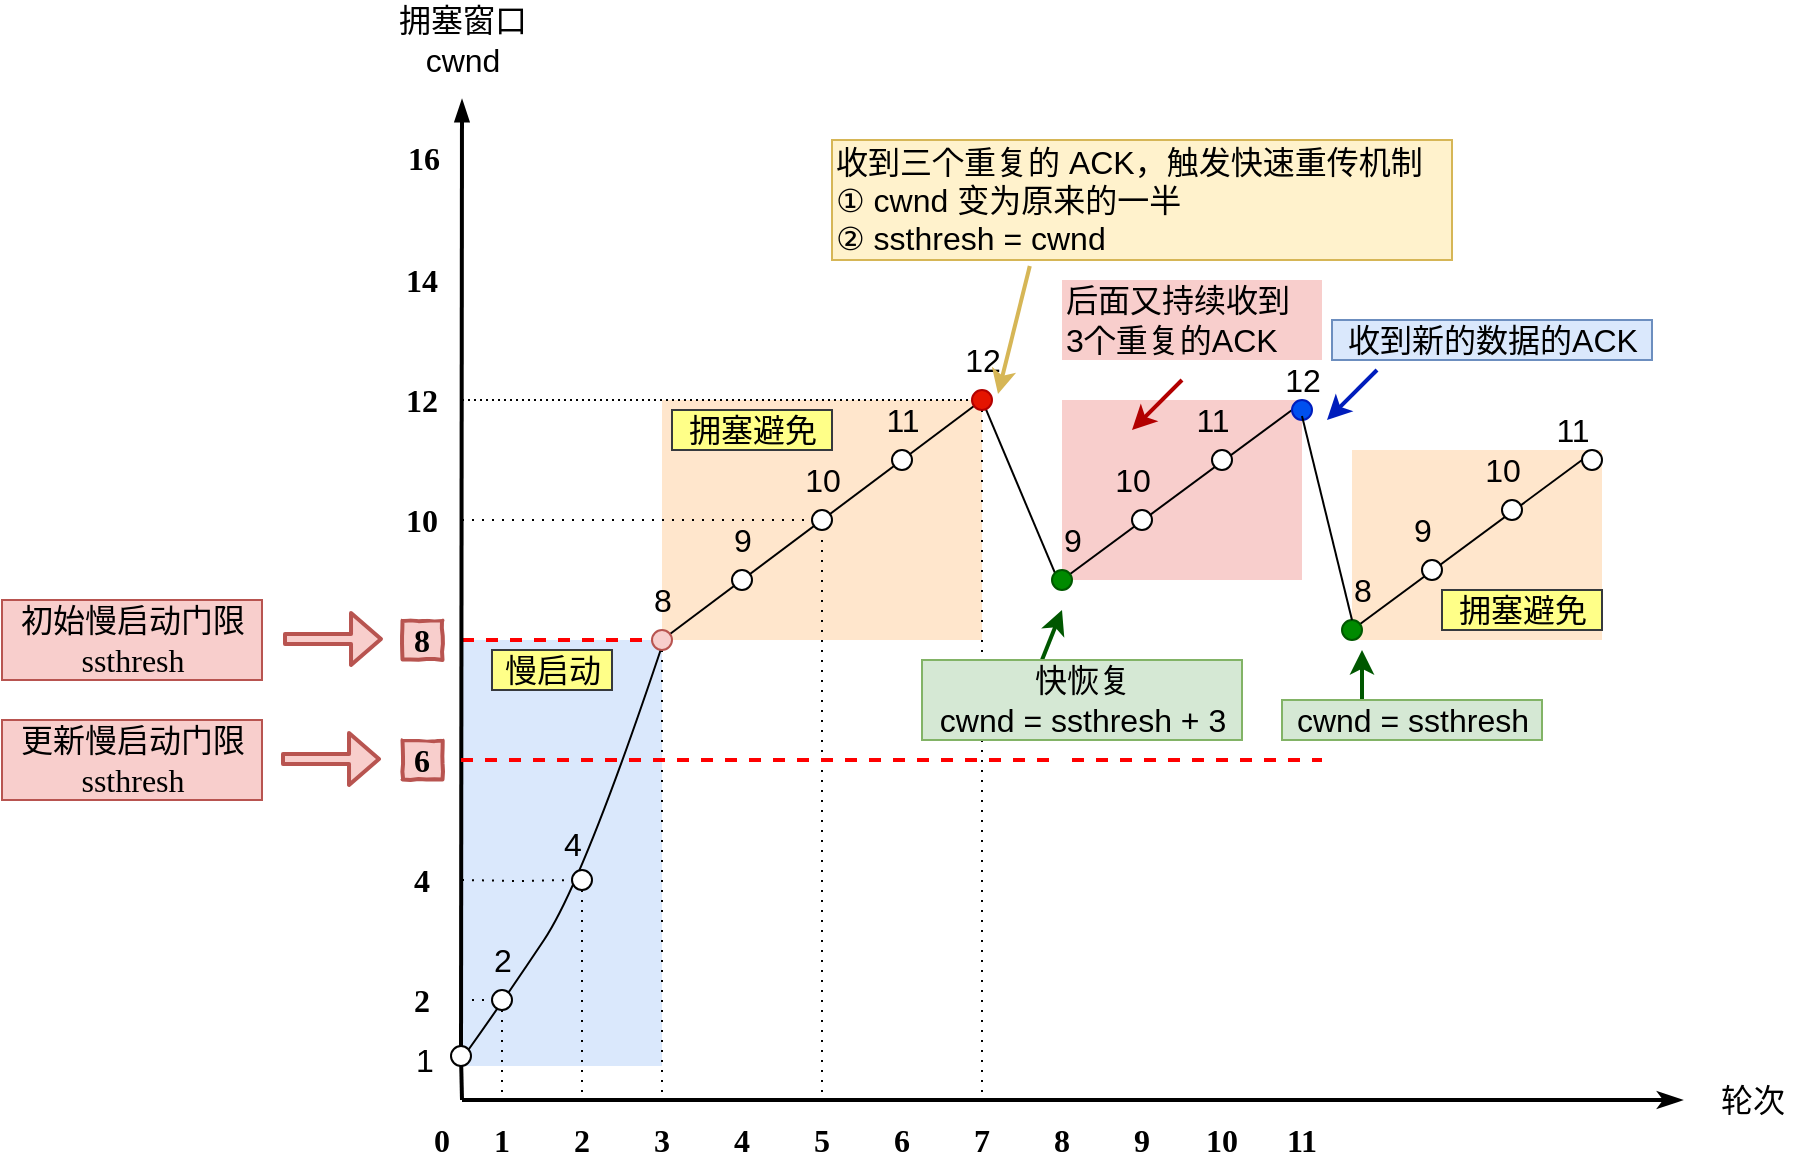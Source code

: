 <mxfile version="17.4.0" type="github">
  <diagram id="6HqvTTm0dGGgTfufWupk" name="Page-1">
    <mxGraphModel dx="946" dy="698" grid="1" gridSize="10" guides="1" tooltips="1" connect="1" arrows="1" fold="1" page="1" pageScale="1" pageWidth="827" pageHeight="1169" math="0" shadow="0">
      <root>
        <mxCell id="0" />
        <mxCell id="1" parent="0" />
        <mxCell id="njbkgpjHh8RtpAubl-bF-1" value="" style="rounded=0;whiteSpace=wrap;html=1;strokeColor=none;strokeWidth=2;fillColor=#f8cecc;fontFamily=Comic Sans MS;fontSize=16;" vertex="1" parent="1">
          <mxGeometry x="980" y="1090" width="120" height="90" as="geometry" />
        </mxCell>
        <mxCell id="njbkgpjHh8RtpAubl-bF-2" value="" style="endArrow=none;html=1;fontSize=16;entryX=0.5;entryY=1;entryDx=0;entryDy=0;" edge="1" parent="1" target="njbkgpjHh8RtpAubl-bF-80">
          <mxGeometry width="50" height="50" relative="1" as="geometry">
            <mxPoint x="980" y="1180" as="sourcePoint" />
            <mxPoint x="1030" y="1130" as="targetPoint" />
          </mxGeometry>
        </mxCell>
        <mxCell id="njbkgpjHh8RtpAubl-bF-3" value="" style="rounded=0;whiteSpace=wrap;html=1;strokeColor=none;strokeWidth=2;fillColor=#ffe6cc;fontFamily=Comic Sans MS;fontSize=16;" vertex="1" parent="1">
          <mxGeometry x="780" y="1090" width="160" height="120" as="geometry" />
        </mxCell>
        <mxCell id="njbkgpjHh8RtpAubl-bF-4" value="" style="rounded=0;whiteSpace=wrap;html=1;strokeColor=none;strokeWidth=2;fillColor=#dae8fc;fontFamily=Comic Sans MS;fontSize=16;" vertex="1" parent="1">
          <mxGeometry x="680" y="1210" width="100" height="213" as="geometry" />
        </mxCell>
        <mxCell id="njbkgpjHh8RtpAubl-bF-5" style="edgeStyle=orthogonalEdgeStyle;rounded=0;orthogonalLoop=1;jettySize=auto;html=0;endArrow=none;endFill=0;strokeWidth=2;fontFamily=Comic Sans MS;fontSize=16;fontColor=#FF0000;dashed=1;strokeColor=#FF0000;" edge="1" parent="1">
          <mxGeometry relative="1" as="geometry">
            <mxPoint x="780" y="1210" as="targetPoint" />
            <mxPoint x="680" y="1210" as="sourcePoint" />
          </mxGeometry>
        </mxCell>
        <mxCell id="njbkgpjHh8RtpAubl-bF-6" value="" style="curved=1;endArrow=none;html=1;strokeWidth=1;fontSize=16;fontColor=#000000;endFill=0;" edge="1" parent="1">
          <mxGeometry width="50" height="50" relative="1" as="geometry">
            <mxPoint x="681" y="1418" as="sourcePoint" />
            <mxPoint x="781" y="1210" as="targetPoint" />
            <Array as="points">
              <mxPoint x="701" y="1390" />
              <mxPoint x="741" y="1330" />
            </Array>
          </mxGeometry>
        </mxCell>
        <mxCell id="njbkgpjHh8RtpAubl-bF-7" value="1" style="html=1;whiteSpace=wrap;comic=1;strokeWidth=2;fontFamily=Comic Sans MS;fontStyle=1;fontSize=16;fontColor=#000000;strokeColor=none;" vertex="1" parent="1">
          <mxGeometry x="680" y="1450" width="40" height="20" as="geometry" />
        </mxCell>
        <mxCell id="njbkgpjHh8RtpAubl-bF-8" value="0" style="html=1;whiteSpace=wrap;comic=1;strokeWidth=2;fontFamily=Comic Sans MS;fontStyle=1;fontSize=16;fontColor=#000000;strokeColor=none;" vertex="1" parent="1">
          <mxGeometry x="660" y="1450" width="20" height="20" as="geometry" />
        </mxCell>
        <mxCell id="njbkgpjHh8RtpAubl-bF-9" value="2" style="html=1;whiteSpace=wrap;comic=1;strokeWidth=2;fontFamily=Comic Sans MS;fontStyle=1;fontSize=16;fontColor=#000000;strokeColor=none;" vertex="1" parent="1">
          <mxGeometry x="720" y="1450" width="40" height="20" as="geometry" />
        </mxCell>
        <mxCell id="njbkgpjHh8RtpAubl-bF-10" value="3" style="html=1;whiteSpace=wrap;comic=1;strokeWidth=2;fontFamily=Comic Sans MS;fontStyle=1;fontSize=16;fontColor=#000000;strokeColor=none;" vertex="1" parent="1">
          <mxGeometry x="760" y="1450" width="40" height="20" as="geometry" />
        </mxCell>
        <mxCell id="njbkgpjHh8RtpAubl-bF-11" value="4" style="html=1;whiteSpace=wrap;comic=1;strokeWidth=2;fontFamily=Comic Sans MS;fontStyle=1;fontSize=16;fontColor=#000000;strokeColor=none;" vertex="1" parent="1">
          <mxGeometry x="800" y="1450" width="40" height="20" as="geometry" />
        </mxCell>
        <mxCell id="njbkgpjHh8RtpAubl-bF-12" value="5" style="html=1;whiteSpace=wrap;comic=1;strokeWidth=2;fontFamily=Comic Sans MS;fontStyle=1;fontSize=16;fontColor=#000000;strokeColor=none;" vertex="1" parent="1">
          <mxGeometry x="840" y="1450" width="40" height="20" as="geometry" />
        </mxCell>
        <mxCell id="njbkgpjHh8RtpAubl-bF-13" value="6" style="html=1;whiteSpace=wrap;comic=1;strokeWidth=2;fontFamily=Comic Sans MS;fontStyle=1;fontSize=16;fontColor=#000000;strokeColor=none;" vertex="1" parent="1">
          <mxGeometry x="880" y="1450" width="40" height="20" as="geometry" />
        </mxCell>
        <mxCell id="njbkgpjHh8RtpAubl-bF-14" value="" style="html=1;whiteSpace=wrap;comic=1;strokeWidth=2;fontFamily=Comic Sans MS;fontStyle=1;fontSize=16;rotation=90;horizontal=0;verticalAlign=middle;strokeColor=none;fillColor=#ffffff;" vertex="1" parent="1">
          <mxGeometry x="641" y="1350" width="39" height="20" as="geometry" />
        </mxCell>
        <mxCell id="njbkgpjHh8RtpAubl-bF-15" value="" style="endArrow=classicThin;html=1;strokeWidth=2;endFill=1;" edge="1" parent="1">
          <mxGeometry width="50" height="50" relative="1" as="geometry">
            <mxPoint x="680" y="1440" as="sourcePoint" />
            <mxPoint x="1290" y="1440" as="targetPoint" />
          </mxGeometry>
        </mxCell>
        <mxCell id="njbkgpjHh8RtpAubl-bF-16" value="" style="endArrow=blockThin;strokeWidth=2;endFill=1;" edge="1" parent="1" source="njbkgpjHh8RtpAubl-bF-33">
          <mxGeometry width="50" height="50" relative="1" as="geometry">
            <mxPoint x="680" y="1440" as="sourcePoint" />
            <mxPoint x="680" y="940" as="targetPoint" />
          </mxGeometry>
        </mxCell>
        <mxCell id="njbkgpjHh8RtpAubl-bF-17" value="&lt;br&gt;" style="ellipse;whiteSpace=wrap;html=1;aspect=fixed;strokeColor=none;fillColor=#ffffff;fontSize=16;fontColor=#000000;" vertex="1" parent="1">
          <mxGeometry x="664.5" y="1415" width="10" height="10" as="geometry" />
        </mxCell>
        <mxCell id="njbkgpjHh8RtpAubl-bF-18" style="edgeStyle=orthogonalEdgeStyle;rounded=0;orthogonalLoop=1;jettySize=auto;html=0;endArrow=none;endFill=0;strokeWidth=1;fontSize=16;fontColor=#000000;dashed=1;dashPattern=1 4;" edge="1" parent="1">
          <mxGeometry relative="1" as="geometry">
            <mxPoint x="696" y="1390" as="sourcePoint" />
            <mxPoint x="681" y="1390" as="targetPoint" />
          </mxGeometry>
        </mxCell>
        <mxCell id="njbkgpjHh8RtpAubl-bF-19" style="edgeStyle=orthogonalEdgeStyle;rounded=0;orthogonalLoop=1;jettySize=auto;html=0;endArrow=none;endFill=0;strokeWidth=1;fontSize=16;fontColor=#000000;dashed=1;dashPattern=1 4;" edge="1" parent="1" source="njbkgpjHh8RtpAubl-bF-20">
          <mxGeometry relative="1" as="geometry">
            <mxPoint x="700" y="1440" as="targetPoint" />
          </mxGeometry>
        </mxCell>
        <mxCell id="njbkgpjHh8RtpAubl-bF-20" value="&lt;br&gt;" style="ellipse;whiteSpace=wrap;html=1;aspect=fixed;strokeColor=#000000;fillColor=#ffffff;fontSize=16;fontColor=#000000;" vertex="1" parent="1">
          <mxGeometry x="695" y="1385" width="10" height="10" as="geometry" />
        </mxCell>
        <mxCell id="njbkgpjHh8RtpAubl-bF-21" value="2" style="html=1;whiteSpace=wrap;comic=1;strokeWidth=2;fontFamily=Comic Sans MS;fontStyle=1;fontSize=16;rotation=90;horizontal=0;verticalAlign=middle;strokeColor=none;fillColor=#ffffff;" vertex="1" parent="1">
          <mxGeometry x="650.5" y="1380" width="19.5" height="20" as="geometry" />
        </mxCell>
        <mxCell id="njbkgpjHh8RtpAubl-bF-22" value="" style="html=1;whiteSpace=wrap;comic=1;strokeWidth=2;fontFamily=Comic Sans MS;fontStyle=1;fontSize=16;rotation=90;horizontal=0;verticalAlign=middle;strokeColor=none;fillColor=#ffffff;" vertex="1" parent="1">
          <mxGeometry x="640.75" y="1410" width="39" height="20" as="geometry" />
        </mxCell>
        <mxCell id="njbkgpjHh8RtpAubl-bF-23" style="edgeStyle=orthogonalEdgeStyle;rounded=0;orthogonalLoop=1;jettySize=auto;html=0;entryX=0;entryY=0.5;entryDx=0;entryDy=0;endArrow=none;endFill=0;strokeWidth=1;fontSize=16;fontColor=#000000;dashed=1;dashPattern=1 4;" edge="1" parent="1" target="njbkgpjHh8RtpAubl-bF-36">
          <mxGeometry relative="1" as="geometry">
            <mxPoint x="680" y="1330" as="sourcePoint" />
          </mxGeometry>
        </mxCell>
        <mxCell id="njbkgpjHh8RtpAubl-bF-24" value="4" style="html=1;whiteSpace=wrap;comic=1;strokeWidth=2;fontFamily=Comic Sans MS;fontStyle=1;fontSize=16;rotation=90;horizontal=0;verticalAlign=middle;strokeColor=none;fillColor=#ffffff;" vertex="1" parent="1">
          <mxGeometry x="650.5" y="1320" width="19.5" height="20" as="geometry" />
        </mxCell>
        <mxCell id="njbkgpjHh8RtpAubl-bF-25" value="" style="html=1;whiteSpace=wrap;comic=1;strokeWidth=2;fontFamily=Comic Sans MS;fontStyle=1;fontSize=16;rotation=90;horizontal=0;verticalAlign=middle;strokeColor=none;fillColor=#ffffff;" vertex="1" parent="1">
          <mxGeometry x="641" y="1290" width="39" height="20" as="geometry" />
        </mxCell>
        <mxCell id="njbkgpjHh8RtpAubl-bF-26" value="6" style="html=1;whiteSpace=wrap;comic=1;strokeWidth=2;fontFamily=Comic Sans MS;fontStyle=1;fontSize=16;rotation=90;horizontal=0;verticalAlign=middle;strokeColor=#b85450;fillColor=#f8cecc;" vertex="1" parent="1">
          <mxGeometry x="650.5" y="1260" width="19.5" height="20" as="geometry" />
        </mxCell>
        <mxCell id="njbkgpjHh8RtpAubl-bF-27" value="" style="html=1;whiteSpace=wrap;comic=1;strokeWidth=2;fontFamily=Comic Sans MS;fontStyle=1;fontSize=16;rotation=90;horizontal=0;verticalAlign=middle;strokeColor=none;fillColor=#ffffff;" vertex="1" parent="1">
          <mxGeometry x="641" y="1230" width="39" height="20" as="geometry" />
        </mxCell>
        <mxCell id="njbkgpjHh8RtpAubl-bF-28" value="8" style="html=1;whiteSpace=wrap;comic=1;strokeWidth=2;fontFamily=Comic Sans MS;fontStyle=1;fontSize=16;rotation=90;horizontal=0;verticalAlign=middle;strokeColor=#b85450;fillColor=#f8cecc;" vertex="1" parent="1">
          <mxGeometry x="650.5" y="1200" width="19.5" height="20" as="geometry" />
        </mxCell>
        <mxCell id="njbkgpjHh8RtpAubl-bF-29" value="" style="html=1;whiteSpace=wrap;comic=1;strokeWidth=2;fontFamily=Comic Sans MS;fontStyle=1;fontSize=16;rotation=90;horizontal=0;verticalAlign=middle;strokeColor=none;fillColor=#ffffff;" vertex="1" parent="1">
          <mxGeometry x="640.75" y="1170" width="39" height="20" as="geometry" />
        </mxCell>
        <mxCell id="njbkgpjHh8RtpAubl-bF-30" style="edgeStyle=none;rounded=0;orthogonalLoop=1;jettySize=auto;html=0;entryX=0;entryY=0.5;entryDx=0;entryDy=0;labelBackgroundColor=#ffffff;endArrow=none;endFill=0;strokeColor=#000000;strokeWidth=1;fontFamily=Helvetica;fontSize=16;fontColor=#000000;dashed=1;dashPattern=1 4;" edge="1" parent="1" target="njbkgpjHh8RtpAubl-bF-60">
          <mxGeometry relative="1" as="geometry">
            <mxPoint x="680" y="1150" as="sourcePoint" />
          </mxGeometry>
        </mxCell>
        <mxCell id="njbkgpjHh8RtpAubl-bF-31" value="10" style="html=1;whiteSpace=wrap;comic=1;strokeWidth=2;fontFamily=Comic Sans MS;fontStyle=1;fontSize=16;rotation=90;horizontal=0;verticalAlign=middle;strokeColor=none;fillColor=#ffffff;" vertex="1" parent="1">
          <mxGeometry x="650.25" y="1140" width="19.5" height="20" as="geometry" />
        </mxCell>
        <mxCell id="njbkgpjHh8RtpAubl-bF-32" value="" style="html=1;whiteSpace=wrap;comic=1;strokeWidth=2;fontFamily=Comic Sans MS;fontStyle=1;fontSize=16;rotation=90;horizontal=0;verticalAlign=middle;strokeColor=none;fillColor=#ffffff;" vertex="1" parent="1">
          <mxGeometry x="640.75" y="1110" width="39" height="20" as="geometry" />
        </mxCell>
        <mxCell id="njbkgpjHh8RtpAubl-bF-33" value="" style="ellipse;whiteSpace=wrap;html=1;aspect=fixed;strokeColor=#000000;fillColor=#ffffff;fontSize=16;fontColor=#000000;direction=south;" vertex="1" parent="1">
          <mxGeometry x="674.5" y="1413" width="10" height="10" as="geometry" />
        </mxCell>
        <mxCell id="njbkgpjHh8RtpAubl-bF-34" value="" style="endArrow=none;strokeWidth=2;endFill=0;" edge="1" parent="1" target="njbkgpjHh8RtpAubl-bF-33">
          <mxGeometry width="50" height="50" relative="1" as="geometry">
            <mxPoint x="680" y="1440" as="sourcePoint" />
            <mxPoint x="680" y="1000" as="targetPoint" />
          </mxGeometry>
        </mxCell>
        <mxCell id="njbkgpjHh8RtpAubl-bF-35" style="edgeStyle=orthogonalEdgeStyle;rounded=0;orthogonalLoop=1;jettySize=auto;html=0;endArrow=none;endFill=0;strokeWidth=1;fontSize=16;fontColor=#000000;dashed=1;dashPattern=1 4;" edge="1" parent="1" source="njbkgpjHh8RtpAubl-bF-36">
          <mxGeometry relative="1" as="geometry">
            <mxPoint x="740" y="1440" as="targetPoint" />
          </mxGeometry>
        </mxCell>
        <mxCell id="njbkgpjHh8RtpAubl-bF-36" value="&lt;br&gt;" style="ellipse;whiteSpace=wrap;html=1;aspect=fixed;strokeColor=#000000;fillColor=#ffffff;fontSize=16;fontColor=#000000;" vertex="1" parent="1">
          <mxGeometry x="735" y="1325" width="10" height="10" as="geometry" />
        </mxCell>
        <mxCell id="njbkgpjHh8RtpAubl-bF-37" style="edgeStyle=orthogonalEdgeStyle;rounded=0;orthogonalLoop=1;jettySize=auto;html=0;endArrow=none;endFill=0;strokeWidth=1;fontSize=16;fontColor=#000000;dashed=1;dashPattern=1 4;" edge="1" parent="1" source="njbkgpjHh8RtpAubl-bF-39">
          <mxGeometry relative="1" as="geometry">
            <mxPoint x="780" y="1440" as="targetPoint" />
          </mxGeometry>
        </mxCell>
        <mxCell id="njbkgpjHh8RtpAubl-bF-38" style="rounded=0;orthogonalLoop=1;jettySize=auto;html=0;endArrow=none;endFill=0;strokeColor=#000000;strokeWidth=1;fontFamily=Comic Sans MS;fontSize=16;fontColor=#000000;labelBackgroundColor=#ffffff;" edge="1" parent="1" source="njbkgpjHh8RtpAubl-bF-39">
          <mxGeometry relative="1" as="geometry">
            <mxPoint x="940" y="1090" as="targetPoint" />
          </mxGeometry>
        </mxCell>
        <mxCell id="njbkgpjHh8RtpAubl-bF-39" value="&lt;br&gt;" style="ellipse;whiteSpace=wrap;html=1;aspect=fixed;strokeColor=#b85450;fillColor=#f8cecc;fontSize=16;" vertex="1" parent="1">
          <mxGeometry x="775" y="1205" width="10" height="10" as="geometry" />
        </mxCell>
        <mxCell id="njbkgpjHh8RtpAubl-bF-40" value="1" style="text;html=1;align=center;verticalAlign=middle;resizable=0;points=[];autosize=1;fontSize=16;fontColor=#000000;" vertex="1" parent="1">
          <mxGeometry x="650.5" y="1410" width="20" height="20" as="geometry" />
        </mxCell>
        <mxCell id="njbkgpjHh8RtpAubl-bF-41" value="2" style="text;html=1;align=center;verticalAlign=middle;resizable=0;points=[];autosize=1;fontSize=16;fontColor=#000000;" vertex="1" parent="1">
          <mxGeometry x="690" y="1360" width="20" height="20" as="geometry" />
        </mxCell>
        <mxCell id="njbkgpjHh8RtpAubl-bF-42" value="4" style="text;html=1;align=center;verticalAlign=middle;resizable=0;points=[];autosize=1;fontSize=16;fontColor=#000000;" vertex="1" parent="1">
          <mxGeometry x="725" y="1302" width="20" height="20" as="geometry" />
        </mxCell>
        <mxCell id="njbkgpjHh8RtpAubl-bF-43" value="8" style="text;html=1;align=center;verticalAlign=middle;resizable=0;points=[];autosize=1;fontSize=16;fontColor=#000000;" vertex="1" parent="1">
          <mxGeometry x="770" y="1180" width="20" height="20" as="geometry" />
        </mxCell>
        <mxCell id="njbkgpjHh8RtpAubl-bF-44" value="拥塞窗口&lt;br&gt;cwnd" style="text;html=1;align=center;verticalAlign=middle;resizable=0;points=[];autosize=1;fontSize=16;fontColor=#000000;" vertex="1" parent="1">
          <mxGeometry x="639.5" y="890" width="80" height="40" as="geometry" />
        </mxCell>
        <mxCell id="njbkgpjHh8RtpAubl-bF-45" value="慢启动" style="text;html=1;align=center;verticalAlign=middle;resizable=0;points=[];autosize=1;fontSize=16;fillColor=#ffff88;strokeColor=#36393d;" vertex="1" parent="1">
          <mxGeometry x="695" y="1215" width="60" height="20" as="geometry" />
        </mxCell>
        <mxCell id="njbkgpjHh8RtpAubl-bF-46" value="轮次" style="text;html=1;align=center;verticalAlign=middle;resizable=0;points=[];autosize=1;fontSize=16;fontColor=#000000;" vertex="1" parent="1">
          <mxGeometry x="1300" y="1430" width="50" height="20" as="geometry" />
        </mxCell>
        <mxCell id="njbkgpjHh8RtpAubl-bF-47" value="初始慢启动门限 &lt;br&gt;ssthresh" style="text;html=1;align=center;verticalAlign=middle;resizable=0;points=[];autosize=1;fontSize=16;fontFamily=Comic Sans MS;fillColor=#f8cecc;strokeColor=#b85450;" vertex="1" parent="1">
          <mxGeometry x="450" y="1190" width="130" height="40" as="geometry" />
        </mxCell>
        <mxCell id="njbkgpjHh8RtpAubl-bF-48" value="" style="shape=flexArrow;endArrow=classic;html=1;strokeColor=#b85450;strokeWidth=2;fontFamily=Comic Sans MS;fontSize=16;fontColor=#FF0000;width=4;endSize=4.33;endWidth=19;fillColor=#f8cecc;" edge="1" parent="1">
          <mxGeometry width="50" height="50" relative="1" as="geometry">
            <mxPoint x="590.5" y="1209.5" as="sourcePoint" />
            <mxPoint x="640.5" y="1209.5" as="targetPoint" />
          </mxGeometry>
        </mxCell>
        <mxCell id="njbkgpjHh8RtpAubl-bF-49" value="7" style="html=1;whiteSpace=wrap;comic=1;strokeWidth=2;fontFamily=Comic Sans MS;fontStyle=1;fontSize=16;fontColor=#000000;strokeColor=none;" vertex="1" parent="1">
          <mxGeometry x="920" y="1450" width="40" height="20" as="geometry" />
        </mxCell>
        <mxCell id="njbkgpjHh8RtpAubl-bF-50" value="8" style="html=1;whiteSpace=wrap;comic=1;strokeWidth=2;fontFamily=Comic Sans MS;fontStyle=1;fontSize=16;fontColor=#000000;strokeColor=none;" vertex="1" parent="1">
          <mxGeometry x="960" y="1450" width="40" height="20" as="geometry" />
        </mxCell>
        <mxCell id="njbkgpjHh8RtpAubl-bF-51" value="9" style="html=1;whiteSpace=wrap;comic=1;strokeWidth=2;fontFamily=Comic Sans MS;fontStyle=1;fontSize=16;fontColor=#000000;strokeColor=none;" vertex="1" parent="1">
          <mxGeometry x="1000" y="1450" width="40" height="20" as="geometry" />
        </mxCell>
        <mxCell id="njbkgpjHh8RtpAubl-bF-52" style="edgeStyle=none;rounded=0;orthogonalLoop=1;jettySize=auto;html=0;entryX=0;entryY=0.5;entryDx=0;entryDy=0;labelBackgroundColor=#ffffff;endArrow=none;endFill=0;strokeColor=#000000;strokeWidth=1;fontFamily=Helvetica;fontSize=16;fontColor=#000000;dashed=1;dashPattern=1 2;" edge="1" parent="1" target="njbkgpjHh8RtpAubl-bF-64">
          <mxGeometry relative="1" as="geometry">
            <mxPoint x="680" y="1090" as="sourcePoint" />
          </mxGeometry>
        </mxCell>
        <mxCell id="njbkgpjHh8RtpAubl-bF-53" value="12" style="html=1;whiteSpace=wrap;comic=1;strokeWidth=2;fontFamily=Comic Sans MS;fontStyle=1;fontSize=16;rotation=90;horizontal=0;verticalAlign=middle;strokeColor=none;fillColor=#ffffff;" vertex="1" parent="1">
          <mxGeometry x="650" y="1080" width="19.5" height="20" as="geometry" />
        </mxCell>
        <mxCell id="njbkgpjHh8RtpAubl-bF-54" value="" style="html=1;whiteSpace=wrap;comic=1;strokeWidth=2;fontFamily=Comic Sans MS;fontStyle=1;fontSize=16;rotation=90;horizontal=0;verticalAlign=middle;strokeColor=none;fillColor=#ffffff;" vertex="1" parent="1">
          <mxGeometry x="640.5" y="1050" width="39" height="20" as="geometry" />
        </mxCell>
        <mxCell id="njbkgpjHh8RtpAubl-bF-55" value="14" style="html=1;whiteSpace=wrap;comic=1;strokeWidth=2;fontFamily=Comic Sans MS;fontStyle=1;fontSize=16;rotation=90;horizontal=0;verticalAlign=middle;strokeColor=none;fillColor=#ffffff;" vertex="1" parent="1">
          <mxGeometry x="650.5" y="1020" width="19.5" height="20" as="geometry" />
        </mxCell>
        <mxCell id="njbkgpjHh8RtpAubl-bF-56" value="" style="html=1;whiteSpace=wrap;comic=1;strokeWidth=2;fontFamily=Comic Sans MS;fontStyle=1;fontSize=16;rotation=90;horizontal=0;verticalAlign=middle;strokeColor=none;fillColor=#ffffff;" vertex="1" parent="1">
          <mxGeometry x="641" y="990" width="39" height="20" as="geometry" />
        </mxCell>
        <mxCell id="njbkgpjHh8RtpAubl-bF-57" value="16" style="html=1;whiteSpace=wrap;comic=1;strokeWidth=2;fontFamily=Comic Sans MS;fontStyle=1;fontSize=16;rotation=90;horizontal=0;verticalAlign=middle;strokeColor=none;fillColor=#ffffff;" vertex="1" parent="1">
          <mxGeometry x="650.75" y="959" width="19.5" height="20" as="geometry" />
        </mxCell>
        <mxCell id="njbkgpjHh8RtpAubl-bF-58" value="&lt;br&gt;" style="ellipse;whiteSpace=wrap;html=1;aspect=fixed;strokeColor=#000000;fillColor=#ffffff;fontSize=16;fontColor=#000000;" vertex="1" parent="1">
          <mxGeometry x="815" y="1175" width="10" height="10" as="geometry" />
        </mxCell>
        <mxCell id="njbkgpjHh8RtpAubl-bF-59" style="edgeStyle=none;rounded=0;orthogonalLoop=1;jettySize=auto;html=0;labelBackgroundColor=#ffffff;endArrow=none;endFill=0;strokeColor=#000000;strokeWidth=1;fontFamily=Helvetica;fontSize=16;fontColor=#000000;dashed=1;dashPattern=1 4;" edge="1" parent="1">
          <mxGeometry relative="1" as="geometry">
            <mxPoint x="860" y="1440" as="targetPoint" />
            <mxPoint x="860" y="1160" as="sourcePoint" />
          </mxGeometry>
        </mxCell>
        <mxCell id="njbkgpjHh8RtpAubl-bF-60" value="&lt;br&gt;" style="ellipse;whiteSpace=wrap;html=1;aspect=fixed;strokeColor=#000000;fillColor=#ffffff;fontSize=16;fontColor=#000000;" vertex="1" parent="1">
          <mxGeometry x="855" y="1145" width="10" height="10" as="geometry" />
        </mxCell>
        <mxCell id="njbkgpjHh8RtpAubl-bF-61" value="&lt;br&gt;" style="ellipse;whiteSpace=wrap;html=1;aspect=fixed;strokeColor=#000000;fillColor=#ffffff;fontSize=16;fontColor=#000000;" vertex="1" parent="1">
          <mxGeometry x="895" y="1115" width="10" height="10" as="geometry" />
        </mxCell>
        <mxCell id="njbkgpjHh8RtpAubl-bF-62" style="edgeStyle=none;rounded=0;orthogonalLoop=1;jettySize=auto;html=0;labelBackgroundColor=#ffffff;endArrow=none;endFill=0;strokeColor=#000000;strokeWidth=1;fontFamily=Helvetica;fontSize=16;fontColor=#000000;dashed=1;dashPattern=1 4;" edge="1" parent="1" source="njbkgpjHh8RtpAubl-bF-64">
          <mxGeometry relative="1" as="geometry">
            <mxPoint x="940" y="1440" as="targetPoint" />
          </mxGeometry>
        </mxCell>
        <mxCell id="njbkgpjHh8RtpAubl-bF-63" style="edgeStyle=none;rounded=0;orthogonalLoop=1;jettySize=auto;html=1;entryX=0;entryY=1;entryDx=0;entryDy=0;endArrow=none;endFill=0;" edge="1" parent="1" source="njbkgpjHh8RtpAubl-bF-64" target="njbkgpjHh8RtpAubl-bF-77">
          <mxGeometry relative="1" as="geometry" />
        </mxCell>
        <mxCell id="njbkgpjHh8RtpAubl-bF-64" value="&lt;br&gt;" style="ellipse;whiteSpace=wrap;html=1;aspect=fixed;strokeColor=#B20000;fillColor=#e51400;fontSize=16;fontColor=#ffffff;" vertex="1" parent="1">
          <mxGeometry x="935" y="1085" width="10" height="10" as="geometry" />
        </mxCell>
        <mxCell id="njbkgpjHh8RtpAubl-bF-65" value="9" style="text;html=1;align=center;verticalAlign=middle;resizable=0;points=[];autosize=1;fontSize=16;fontFamily=Helvetica;fontColor=#000000;" vertex="1" parent="1">
          <mxGeometry x="810" y="1150" width="20" height="20" as="geometry" />
        </mxCell>
        <mxCell id="njbkgpjHh8RtpAubl-bF-66" value="10" style="text;html=1;align=center;verticalAlign=middle;resizable=0;points=[];autosize=1;fontSize=16;fontFamily=Helvetica;fontColor=#000000;" vertex="1" parent="1">
          <mxGeometry x="845" y="1120" width="30" height="20" as="geometry" />
        </mxCell>
        <mxCell id="njbkgpjHh8RtpAubl-bF-67" value="11" style="text;html=1;align=center;verticalAlign=middle;resizable=0;points=[];autosize=1;fontSize=16;fontFamily=Helvetica;fontColor=#000000;" vertex="1" parent="1">
          <mxGeometry x="885" y="1090" width="30" height="20" as="geometry" />
        </mxCell>
        <mxCell id="njbkgpjHh8RtpAubl-bF-68" value="12" style="text;html=1;align=center;verticalAlign=middle;resizable=0;points=[];autosize=1;fontSize=16;fontFamily=Helvetica;fontColor=#000000;" vertex="1" parent="1">
          <mxGeometry x="925" y="1060" width="30" height="20" as="geometry" />
        </mxCell>
        <mxCell id="njbkgpjHh8RtpAubl-bF-69" value="拥塞避免" style="text;html=1;align=center;verticalAlign=middle;resizable=0;points=[];autosize=1;fontSize=16;fillColor=#ffff88;strokeColor=#36393d;" vertex="1" parent="1">
          <mxGeometry x="785" y="1095" width="80" height="20" as="geometry" />
        </mxCell>
        <mxCell id="njbkgpjHh8RtpAubl-bF-70" value="" style="endArrow=classic;html=1;labelBackgroundColor=#ffffff;strokeColor=#d6b656;strokeWidth=2;fontFamily=Helvetica;fontSize=16;fontColor=#000000;fillColor=#fff2cc;exitX=0.319;exitY=1.05;exitDx=0;exitDy=0;exitPerimeter=0;" edge="1" parent="1" source="njbkgpjHh8RtpAubl-bF-71">
          <mxGeometry width="50" height="50" relative="1" as="geometry">
            <mxPoint x="978" y="1057" as="sourcePoint" />
            <mxPoint x="948" y="1087" as="targetPoint" />
          </mxGeometry>
        </mxCell>
        <mxCell id="njbkgpjHh8RtpAubl-bF-71" value="收到三个重复的 ACK，触发快速重传机制&lt;br&gt;① cwnd 变为原来的一半&lt;br&gt;② ssthresh = cwnd&amp;nbsp;" style="text;html=1;align=left;verticalAlign=middle;resizable=0;points=[];autosize=1;fontSize=16;fontFamily=Helvetica;fillColor=#fff2cc;strokeColor=#d6b656;" vertex="1" parent="1">
          <mxGeometry x="865" y="960" width="310" height="60" as="geometry" />
        </mxCell>
        <mxCell id="njbkgpjHh8RtpAubl-bF-72" value="更新慢启动门限 &lt;br&gt;ssthresh" style="text;html=1;align=center;verticalAlign=middle;resizable=0;points=[];autosize=1;fontSize=16;fontFamily=Comic Sans MS;fillColor=#f8cecc;strokeColor=#b85450;" vertex="1" parent="1">
          <mxGeometry x="450" y="1250" width="130" height="40" as="geometry" />
        </mxCell>
        <mxCell id="njbkgpjHh8RtpAubl-bF-73" value="" style="shape=flexArrow;endArrow=classic;html=1;strokeColor=#b85450;strokeWidth=2;fontFamily=Comic Sans MS;fontSize=16;fontColor=#FF0000;width=4;endSize=4.33;endWidth=19;fillColor=#f8cecc;" edge="1" parent="1">
          <mxGeometry width="50" height="50" relative="1" as="geometry">
            <mxPoint x="589.5" y="1269.5" as="sourcePoint" />
            <mxPoint x="639.5" y="1269.5" as="targetPoint" />
          </mxGeometry>
        </mxCell>
        <mxCell id="njbkgpjHh8RtpAubl-bF-74" value="10" style="html=1;whiteSpace=wrap;comic=1;strokeWidth=2;fontFamily=Comic Sans MS;fontStyle=1;fontSize=16;fontColor=#000000;strokeColor=none;" vertex="1" parent="1">
          <mxGeometry x="1040" y="1450" width="40" height="20" as="geometry" />
        </mxCell>
        <mxCell id="njbkgpjHh8RtpAubl-bF-75" value="" style="endArrow=none;dashed=1;html=1;labelBackgroundColor=#ffffff;strokeColor=#FF0000;strokeWidth=2;fontFamily=Helvetica;fontSize=16;fontColor=#000000;fillColor=#f8cecc;" edge="1" parent="1">
          <mxGeometry width="50" height="50" relative="1" as="geometry">
            <mxPoint x="985" y="1270" as="sourcePoint" />
            <mxPoint x="1110" y="1270" as="targetPoint" />
          </mxGeometry>
        </mxCell>
        <mxCell id="njbkgpjHh8RtpAubl-bF-76" value="" style="endArrow=none;dashed=1;html=1;labelBackgroundColor=#ffffff;strokeColor=#FF0000;strokeWidth=2;fontFamily=Helvetica;fontSize=16;fontColor=#000000;fillColor=#f8cecc;" edge="1" parent="1">
          <mxGeometry width="50" height="50" relative="1" as="geometry">
            <mxPoint x="679.5" y="1270" as="sourcePoint" />
            <mxPoint x="975" y="1270" as="targetPoint" />
          </mxGeometry>
        </mxCell>
        <mxCell id="njbkgpjHh8RtpAubl-bF-77" value="" style="ellipse;whiteSpace=wrap;html=1;aspect=fixed;strokeColor=#005700;fillColor=#008a00;fontSize=16;fontColor=#ffffff;direction=south;" vertex="1" parent="1">
          <mxGeometry x="975" y="1175" width="10" height="10" as="geometry" />
        </mxCell>
        <mxCell id="njbkgpjHh8RtpAubl-bF-78" value="" style="ellipse;whiteSpace=wrap;html=1;aspect=fixed;strokeColor=#000000;fillColor=#ffffff;fontSize=16;fontColor=#000000;direction=south;" vertex="1" parent="1">
          <mxGeometry x="1015" y="1145" width="10" height="10" as="geometry" />
        </mxCell>
        <mxCell id="njbkgpjHh8RtpAubl-bF-79" value="11" style="html=1;whiteSpace=wrap;comic=1;strokeWidth=2;fontFamily=Comic Sans MS;fontStyle=1;fontSize=16;fontColor=#000000;strokeColor=none;" vertex="1" parent="1">
          <mxGeometry x="1080" y="1450" width="40" height="20" as="geometry" />
        </mxCell>
        <mxCell id="njbkgpjHh8RtpAubl-bF-80" value="" style="ellipse;whiteSpace=wrap;html=1;aspect=fixed;strokeColor=#001DBC;fillColor=#0050ef;fontSize=16;direction=south;fontColor=#ffffff;" vertex="1" parent="1">
          <mxGeometry x="1095" y="1090" width="10" height="10" as="geometry" />
        </mxCell>
        <mxCell id="njbkgpjHh8RtpAubl-bF-81" value="10" style="text;html=1;align=center;verticalAlign=middle;resizable=0;points=[];autosize=1;fontSize=16;" vertex="1" parent="1">
          <mxGeometry x="1000" y="1120" width="30" height="20" as="geometry" />
        </mxCell>
        <mxCell id="njbkgpjHh8RtpAubl-bF-82" value="11" style="text;html=1;align=center;verticalAlign=middle;resizable=0;points=[];autosize=1;fontSize=16;" vertex="1" parent="1">
          <mxGeometry x="1040" y="1090" width="30" height="20" as="geometry" />
        </mxCell>
        <mxCell id="njbkgpjHh8RtpAubl-bF-83" value="12" style="text;html=1;align=center;verticalAlign=middle;resizable=0;points=[];autosize=1;fontSize=16;" vertex="1" parent="1">
          <mxGeometry x="1085" y="1070" width="30" height="20" as="geometry" />
        </mxCell>
        <mxCell id="njbkgpjHh8RtpAubl-bF-84" value="" style="ellipse;whiteSpace=wrap;html=1;aspect=fixed;strokeColor=#000000;fillColor=#ffffff;fontSize=16;fontColor=#000000;direction=south;" vertex="1" parent="1">
          <mxGeometry x="1055" y="1115" width="10" height="10" as="geometry" />
        </mxCell>
        <mxCell id="njbkgpjHh8RtpAubl-bF-85" value="9" style="text;html=1;align=center;verticalAlign=middle;resizable=0;points=[];autosize=1;fontSize=16;" vertex="1" parent="1">
          <mxGeometry x="975" y="1150" width="20" height="20" as="geometry" />
        </mxCell>
        <mxCell id="njbkgpjHh8RtpAubl-bF-87" value="" style="endArrow=classic;html=1;fontSize=16;fillColor=#008a00;strokeColor=#005700;strokeWidth=2;" edge="1" parent="1">
          <mxGeometry width="50" height="50" relative="1" as="geometry">
            <mxPoint x="970" y="1220" as="sourcePoint" />
            <mxPoint x="980" y="1195" as="targetPoint" />
          </mxGeometry>
        </mxCell>
        <mxCell id="njbkgpjHh8RtpAubl-bF-88" value="快恢复&lt;br&gt;cwnd = ssthresh + 3" style="text;html=1;align=center;verticalAlign=middle;resizable=0;points=[];autosize=1;fontSize=16;fillColor=#d5e8d4;strokeColor=#82b366;" vertex="1" parent="1">
          <mxGeometry x="910" y="1220" width="160" height="40" as="geometry" />
        </mxCell>
        <mxCell id="njbkgpjHh8RtpAubl-bF-89" value="后面又持续收到&lt;br&gt;3个重复的ACK" style="text;html=1;align=left;verticalAlign=middle;resizable=0;points=[];autosize=1;fontSize=16;fontFamily=Helvetica;fillColor=#f8cecc;strokeColor=none;" vertex="1" parent="1">
          <mxGeometry x="980" y="1030" width="130" height="40" as="geometry" />
        </mxCell>
        <mxCell id="njbkgpjHh8RtpAubl-bF-90" value="" style="endArrow=classic;html=1;labelBackgroundColor=#ffffff;strokeColor=#B20000;strokeWidth=2;fontFamily=Helvetica;fontSize=16;fontColor=#000000;fillColor=#e51400;" edge="1" parent="1">
          <mxGeometry width="50" height="50" relative="1" as="geometry">
            <mxPoint x="1040" y="1080" as="sourcePoint" />
            <mxPoint x="1015" y="1105" as="targetPoint" />
          </mxGeometry>
        </mxCell>
        <mxCell id="njbkgpjHh8RtpAubl-bF-103" value="" style="rounded=0;whiteSpace=wrap;html=1;strokeColor=none;strokeWidth=2;fillColor=#ffe6cc;fontFamily=Comic Sans MS;fontSize=16;" vertex="1" parent="1">
          <mxGeometry x="1125" y="1115" width="125" height="95" as="geometry" />
        </mxCell>
        <mxCell id="njbkgpjHh8RtpAubl-bF-104" value="" style="endArrow=none;html=1;fontSize=16;entryX=0.5;entryY=1;entryDx=0;entryDy=0;" edge="1" parent="1" target="njbkgpjHh8RtpAubl-bF-107">
          <mxGeometry width="50" height="50" relative="1" as="geometry">
            <mxPoint x="1125" y="1205" as="sourcePoint" />
            <mxPoint x="1175" y="1155" as="targetPoint" />
          </mxGeometry>
        </mxCell>
        <mxCell id="njbkgpjHh8RtpAubl-bF-105" value="" style="ellipse;whiteSpace=wrap;html=1;aspect=fixed;strokeColor=#005700;fillColor=#008a00;fontSize=16;fontColor=#ffffff;direction=south;" vertex="1" parent="1">
          <mxGeometry x="1120" y="1200" width="10" height="10" as="geometry" />
        </mxCell>
        <mxCell id="njbkgpjHh8RtpAubl-bF-106" value="" style="ellipse;whiteSpace=wrap;html=1;aspect=fixed;strokeColor=#000000;fillColor=#ffffff;fontSize=16;fontColor=#000000;direction=south;" vertex="1" parent="1">
          <mxGeometry x="1160" y="1170" width="10" height="10" as="geometry" />
        </mxCell>
        <mxCell id="njbkgpjHh8RtpAubl-bF-107" value="" style="ellipse;whiteSpace=wrap;html=1;aspect=fixed;strokeColor=#000000;fillColor=#ffffff;fontSize=16;fontColor=#000000;direction=south;" vertex="1" parent="1">
          <mxGeometry x="1240" y="1115" width="10" height="10" as="geometry" />
        </mxCell>
        <mxCell id="njbkgpjHh8RtpAubl-bF-108" value="9" style="text;html=1;align=center;verticalAlign=middle;resizable=0;points=[];autosize=1;fontSize=16;" vertex="1" parent="1">
          <mxGeometry x="1150" y="1145" width="20" height="20" as="geometry" />
        </mxCell>
        <mxCell id="njbkgpjHh8RtpAubl-bF-109" value="10" style="text;html=1;align=center;verticalAlign=middle;resizable=0;points=[];autosize=1;fontSize=16;" vertex="1" parent="1">
          <mxGeometry x="1185" y="1115" width="30" height="20" as="geometry" />
        </mxCell>
        <mxCell id="njbkgpjHh8RtpAubl-bF-110" value="" style="ellipse;whiteSpace=wrap;html=1;aspect=fixed;strokeColor=#000000;fillColor=#ffffff;fontSize=16;fontColor=#000000;direction=south;" vertex="1" parent="1">
          <mxGeometry x="1200" y="1140" width="10" height="10" as="geometry" />
        </mxCell>
        <mxCell id="njbkgpjHh8RtpAubl-bF-111" value="8" style="text;html=1;align=center;verticalAlign=middle;resizable=0;points=[];autosize=1;fontSize=16;" vertex="1" parent="1">
          <mxGeometry x="1120" y="1175" width="20" height="20" as="geometry" />
        </mxCell>
        <mxCell id="njbkgpjHh8RtpAubl-bF-113" value="11" style="text;html=1;align=center;verticalAlign=middle;resizable=0;points=[];autosize=1;fontSize=16;" vertex="1" parent="1">
          <mxGeometry x="1220" y="1095" width="30" height="20" as="geometry" />
        </mxCell>
        <mxCell id="njbkgpjHh8RtpAubl-bF-114" style="edgeStyle=none;rounded=0;orthogonalLoop=1;jettySize=auto;html=1;entryX=0;entryY=0.5;entryDx=0;entryDy=0;endArrow=none;endFill=0;" edge="1" parent="1" target="njbkgpjHh8RtpAubl-bF-105">
          <mxGeometry relative="1" as="geometry">
            <mxPoint x="1100" y="1098" as="sourcePoint" />
            <mxPoint x="1134.534" y="1180.004" as="targetPoint" />
          </mxGeometry>
        </mxCell>
        <mxCell id="njbkgpjHh8RtpAubl-bF-115" value="" style="endArrow=classic;html=1;labelBackgroundColor=#ffffff;strokeColor=#001DBC;strokeWidth=2;fontFamily=Helvetica;fontSize=16;fontColor=#000000;fillColor=#0050ef;" edge="1" parent="1">
          <mxGeometry width="50" height="50" relative="1" as="geometry">
            <mxPoint x="1137.5" y="1075" as="sourcePoint" />
            <mxPoint x="1112.5" y="1100" as="targetPoint" />
          </mxGeometry>
        </mxCell>
        <mxCell id="njbkgpjHh8RtpAubl-bF-116" value="收到新的数据的ACK" style="text;html=1;align=center;verticalAlign=middle;resizable=0;points=[];autosize=1;strokeColor=#6c8ebf;fillColor=#dae8fc;fontSize=16;" vertex="1" parent="1">
          <mxGeometry x="1115" y="1050" width="160" height="20" as="geometry" />
        </mxCell>
        <mxCell id="njbkgpjHh8RtpAubl-bF-117" value="" style="endArrow=classic;html=1;fontSize=16;fillColor=#008a00;strokeColor=#005700;strokeWidth=2;" edge="1" parent="1">
          <mxGeometry width="50" height="50" relative="1" as="geometry">
            <mxPoint x="1130" y="1240" as="sourcePoint" />
            <mxPoint x="1130" y="1215" as="targetPoint" />
          </mxGeometry>
        </mxCell>
        <mxCell id="njbkgpjHh8RtpAubl-bF-118" value="cwnd = ssthresh" style="text;html=1;align=center;verticalAlign=middle;resizable=0;points=[];autosize=1;fontSize=16;fillColor=#d5e8d4;strokeColor=#82b366;" vertex="1" parent="1">
          <mxGeometry x="1090" y="1240" width="130" height="20" as="geometry" />
        </mxCell>
        <mxCell id="njbkgpjHh8RtpAubl-bF-119" value="拥塞避免" style="text;html=1;align=center;verticalAlign=middle;resizable=0;points=[];autosize=1;fontSize=16;fillColor=#ffff88;strokeColor=#36393d;" vertex="1" parent="1">
          <mxGeometry x="1170" y="1185" width="80" height="20" as="geometry" />
        </mxCell>
      </root>
    </mxGraphModel>
  </diagram>
</mxfile>
